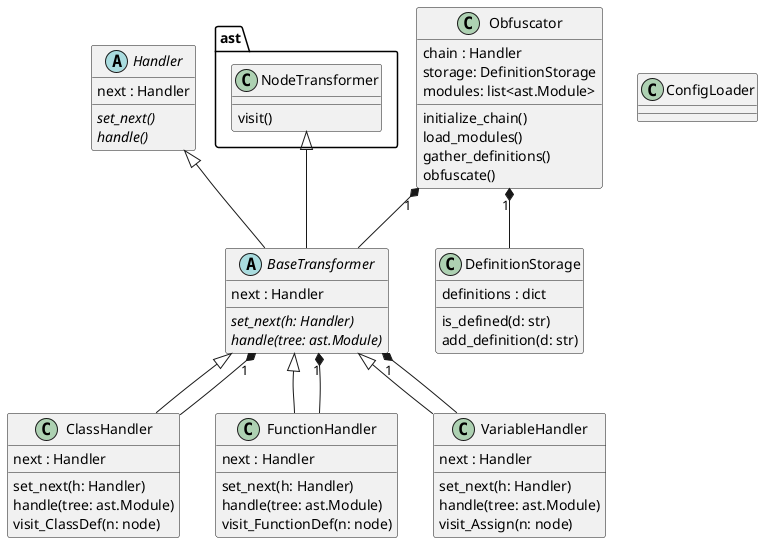 @startuml
class ast.NodeTransformer {
    visit()
}

abstract class Handler {
    next : Handler
    {abstract} set_next()
    {abstract} handle()
}

abstract class BaseTransformer {
    next : Handler
    {abstract} set_next(h: Handler)
    {abstract} handle(tree: ast.Module)
}
class ClassHandler {
    next : Handler
    set_next(h: Handler)
    handle(tree: ast.Module)
    visit_ClassDef(n: node)
}

class FunctionHandler {
    next : Handler
    set_next(h: Handler)
    handle(tree: ast.Module)
    visit_FunctionDef(n: node)
}

class VariableHandler{
    next : Handler
    set_next(h: Handler)
    handle(tree: ast.Module)
    visit_Assign(n: node)
}

class Obfuscator {
    chain : Handler
    storage: DefinitionStorage
    modules: list<ast.Module>
    initialize_chain()
    load_modules()
    gather_definitions()
    obfuscate()
}

class DefinitionStorage {
    definitions : dict
    is_defined(d: str)
    add_definition(d: str)
}

class ConfigLoader {
}

ast.NodeTransformer <|-- BaseTransformer
Handler <|-- BaseTransformer
BaseTransformer <|-- ClassHandler
BaseTransformer "1" *-- ClassHandler
BaseTransformer <|-- FunctionHandler
BaseTransformer "1" *-- FunctionHandler
BaseTransformer <|-- VariableHandler
BaseTransformer "1" *-- VariableHandler
Obfuscator "1" *-- DefinitionStorage
Obfuscator "1" *-- BaseTransformer
@enduml